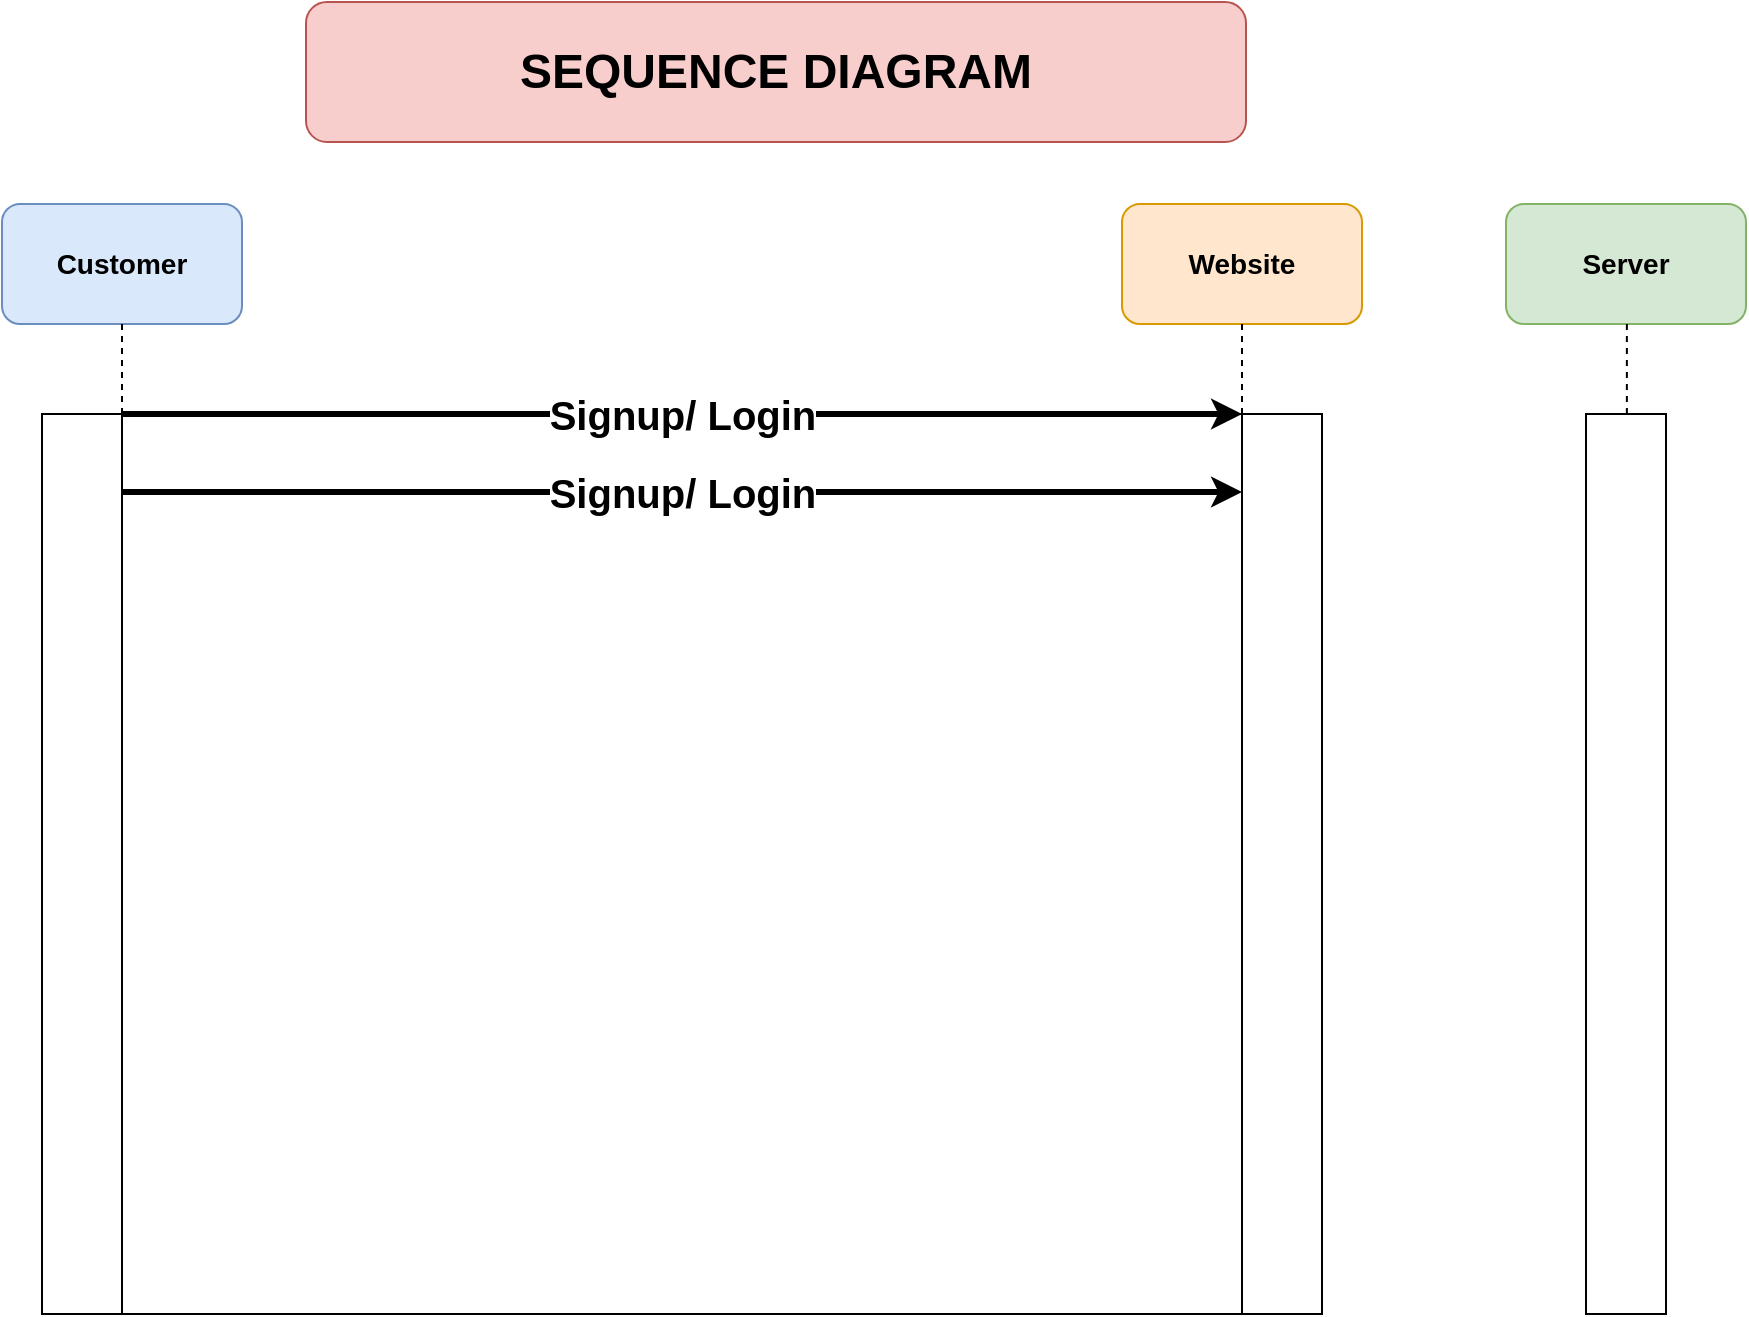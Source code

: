 <mxfile version="25.0.1">
  <diagram name="Page-1" id="1GjcOSQzm1D7fcgj7CT3">
    <mxGraphModel dx="645" dy="340" grid="1" gridSize="10" guides="1" tooltips="1" connect="1" arrows="1" fold="1" page="1" pageScale="1" pageWidth="1100" pageHeight="1700" math="0" shadow="0">
      <root>
        <mxCell id="0" />
        <mxCell id="1" parent="0" />
        <mxCell id="UmaBke9xIjh7v9-IDTWi-1" value="&lt;font style=&quot;font-size: 24px;&quot;&gt;&lt;b&gt;SEQUENCE DIAGRAM&lt;/b&gt;&lt;/font&gt;" style="rounded=1;whiteSpace=wrap;html=1;fillColor=#f8cecc;strokeColor=#b85450;" vertex="1" parent="1">
          <mxGeometry x="310" y="20" width="470" height="70" as="geometry" />
        </mxCell>
        <mxCell id="UmaBke9xIjh7v9-IDTWi-2" value="" style="shape=process;whiteSpace=wrap;html=1;backgroundOutline=1;size=0.063;" vertex="1" parent="1">
          <mxGeometry x="178" y="226" width="640" height="450" as="geometry" />
        </mxCell>
        <mxCell id="UmaBke9xIjh7v9-IDTWi-3" value="" style="rounded=0;whiteSpace=wrap;html=1;" vertex="1" parent="1">
          <mxGeometry x="950" y="226" width="40" height="450" as="geometry" />
        </mxCell>
        <mxCell id="UmaBke9xIjh7v9-IDTWi-4" value="&lt;font style=&quot;font-size: 14px;&quot;&gt;&lt;b&gt;Customer&lt;/b&gt;&lt;/font&gt;" style="rounded=1;whiteSpace=wrap;html=1;fillColor=#dae8fc;strokeColor=#6c8ebf;" vertex="1" parent="1">
          <mxGeometry x="158" y="121" width="120" height="60" as="geometry" />
        </mxCell>
        <mxCell id="UmaBke9xIjh7v9-IDTWi-6" value="" style="endArrow=none;dashed=1;html=1;rounded=0;" edge="1" parent="1">
          <mxGeometry width="50" height="50" relative="1" as="geometry">
            <mxPoint x="218" y="226" as="sourcePoint" />
            <mxPoint x="218" y="180" as="targetPoint" />
          </mxGeometry>
        </mxCell>
        <mxCell id="UmaBke9xIjh7v9-IDTWi-8" value="&lt;font style=&quot;font-size: 14px;&quot;&gt;&lt;b&gt;Website&lt;/b&gt;&lt;/font&gt;" style="rounded=1;whiteSpace=wrap;html=1;fillColor=#ffe6cc;strokeColor=#d79b00;" vertex="1" parent="1">
          <mxGeometry x="718" y="121" width="120" height="60" as="geometry" />
        </mxCell>
        <mxCell id="UmaBke9xIjh7v9-IDTWi-9" value="" style="endArrow=none;dashed=1;html=1;rounded=0;" edge="1" parent="1">
          <mxGeometry width="50" height="50" relative="1" as="geometry">
            <mxPoint x="778" y="226" as="sourcePoint" />
            <mxPoint x="778" y="180" as="targetPoint" />
          </mxGeometry>
        </mxCell>
        <mxCell id="UmaBke9xIjh7v9-IDTWi-10" value="&lt;font style=&quot;font-size: 14px;&quot;&gt;&lt;b&gt;Server&lt;/b&gt;&lt;/font&gt;" style="rounded=1;whiteSpace=wrap;html=1;fillColor=#d5e8d4;strokeColor=#82b366;" vertex="1" parent="1">
          <mxGeometry x="910" y="121" width="120" height="60" as="geometry" />
        </mxCell>
        <mxCell id="UmaBke9xIjh7v9-IDTWi-11" value="" style="endArrow=none;dashed=1;html=1;rounded=0;" edge="1" parent="1">
          <mxGeometry width="50" height="50" relative="1" as="geometry">
            <mxPoint x="970.44" y="226" as="sourcePoint" />
            <mxPoint x="970.44" y="180" as="targetPoint" />
          </mxGeometry>
        </mxCell>
        <mxCell id="UmaBke9xIjh7v9-IDTWi-12" value="" style="endArrow=classic;html=1;rounded=0;strokeWidth=3;" edge="1" parent="1">
          <mxGeometry relative="1" as="geometry">
            <mxPoint x="218" y="226" as="sourcePoint" />
            <mxPoint x="778" y="226" as="targetPoint" />
          </mxGeometry>
        </mxCell>
        <mxCell id="UmaBke9xIjh7v9-IDTWi-13" value="&lt;font&gt;&lt;b&gt;Signup/ Login&lt;/b&gt;&lt;/font&gt;" style="edgeLabel;resizable=0;html=1;;align=center;verticalAlign=middle;fontSize=20;" connectable="0" vertex="1" parent="UmaBke9xIjh7v9-IDTWi-12">
          <mxGeometry relative="1" as="geometry" />
        </mxCell>
        <mxCell id="UmaBke9xIjh7v9-IDTWi-14" value="" style="endArrow=classic;html=1;rounded=0;strokeWidth=3;" edge="1" parent="1">
          <mxGeometry relative="1" as="geometry">
            <mxPoint x="218" y="265" as="sourcePoint" />
            <mxPoint x="778" y="265" as="targetPoint" />
          </mxGeometry>
        </mxCell>
        <mxCell id="UmaBke9xIjh7v9-IDTWi-15" value="&lt;font&gt;&lt;b&gt;Signup/ Login&lt;/b&gt;&lt;/font&gt;" style="edgeLabel;resizable=0;html=1;;align=center;verticalAlign=middle;fontSize=20;" connectable="0" vertex="1" parent="UmaBke9xIjh7v9-IDTWi-14">
          <mxGeometry relative="1" as="geometry" />
        </mxCell>
      </root>
    </mxGraphModel>
  </diagram>
</mxfile>
